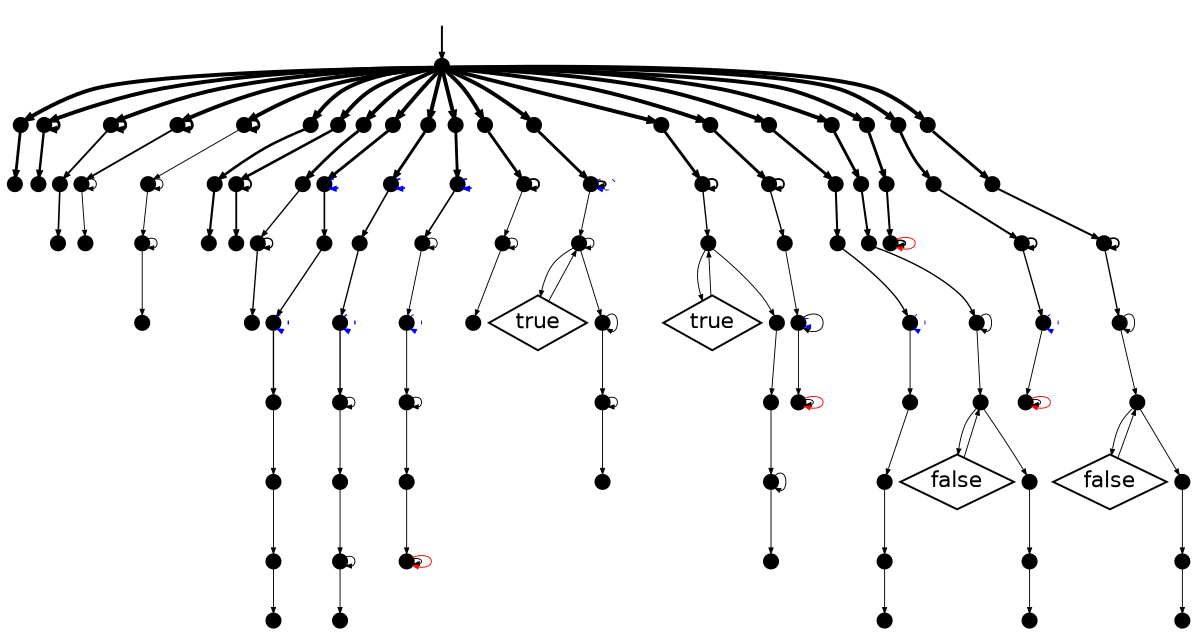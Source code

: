 digraph model {
  orientation = portrait;
  graph [ rankdir = "TB", ranksep="0.1", nodesep="0.05", size="8!" ];
  node [ fontname = "Helvetica", fontsize="6.0", shape="point", margin="0.01", height="0.1", width="0.5" ];
  edge [ fontname = "Helvetica", arrowsize=".3", arrowhead="normal", fontsize="6.0", margin="0.05" ];
None [shape=none, style=invis, width=0.1, height=0.1]
None->0
{rank = source; None}
0->1[penwidth="2.0043213737826426",label = "  "];1->2[penwidth="1.4313637641589874",label = "  "];0->3[penwidth="2.0043213737826426",label = "  "];3->3[penwidth="1.4313637641589874",label = "  "];3->4[penwidth="1.2304489213782739",label = "  "];0->5[penwidth="2.0043213737826426",label = "  "];5->5[penwidth="1.4313637641589874",label = "  "];5->6[penwidth="0.9542425094393249",label = "  "];6->7[penwidth="0.8450980400142568",label = "  "];0->8[penwidth="2.0043213737826426",label = "  "];8->8[penwidth="1.4313637641589874",label = "  "];8->9[penwidth="0.9542425094393249",label = "  "];9->9[penwidth="0.47712125471966244",label = "  "];9->10[penwidth="0.47712125471966244",label = "  "];0->11[penwidth="2.0043213737826426",label = "  "];11->11[penwidth="1.4313637641589874",label = "  "];11->12[penwidth="0.47712125471966244",label = "  "];12->12[penwidth="0.47712125471966244",label = "  "];12->13[penwidth="0.47712125471966244",label = "  "];13->13[penwidth="0.47712125471966244",label = "  "];13->14[penwidth="0.47712125471966244",label = "  "];0->15[penwidth="2.0043213737826426",label = "  "];15->16[penwidth="1.3222192947339193",label = "  "];16->17[penwidth="1.1139433523068367",label = "  "];0->18[penwidth="2.0043213737826426",label = "  "];18->19[penwidth="1.3222192947339193",label = "  "];19->19[penwidth="0.9542425094393249",label = "  "];19->20[penwidth="0.9542425094393249",label = "  "];0->21[penwidth="2.0043213737826426",label = "  "];21->22[penwidth="1.462397997898956",label = "  "];22->23[penwidth="0.6989700043360189",label = "  "];23->23[penwidth="0.6989700043360189",label = "  "];23->24[penwidth="0.6989700043360189",label = "  "];0->25[penwidth="2.0043213737826426",label = "  "];25->26[penwidth="1.462397997898956",label = "  "];26->26[style=dotted, color=blue,penwidth="0.8450980400142568",label = "  "];26->27[penwidth="0.8450980400142568",label = "  "];27->28[penwidth="0.6989700043360189",label = "  "];28->28[style=dotted, color=blue,penwidth="0.6989700043360189",label = "  "];28->29[penwidth="0.6989700043360189",label = "  "];29->30[penwidth="0.47712125471966244",label = "  "];30->31[penwidth="0.47712125471966244",label = "  "];31->32[penwidth="0.47712125471966244",label = "  "];0->33[penwidth="2.0043213737826426",label = "  "];33->34[penwidth="1.462397997898956",label = "  "];34->34[style=dotted, color=blue,penwidth="0.8450980400142568",label = "  "];34->35[penwidth="0.8450980400142568",label = "  "];35->36[penwidth="0.6989700043360189",label = "  "];36->36[style=dotted, color=blue,penwidth="0.6989700043360189",label = "  "];36->37[penwidth="0.6989700043360189",label = "  "];37->37[penwidth="0.47712125471966244",label = "  "];37->38[penwidth="0.47712125471966244",label = "  "];38->39[penwidth="0.47712125471966244",label = "  "];39->39[penwidth="0.47712125471966244",label = "  "];39->40[penwidth="0.47712125471966244",label = "  "];0->41[penwidth="2.0043213737826426",label = "  "];41->42[penwidth="1.462397997898956",label = "  "];42->42[style=dotted, color=blue,penwidth="0.8450980400142568",label = "  "];42->43[penwidth="0.8450980400142568",label = "  "];43->43[penwidth="0.47712125471966244",label = "  "];43->44[penwidth="0.47712125471966244",label = "  "];44->44[style=dotted, color=blue,penwidth="0.47712125471966244",label = "  "];44->45[penwidth="0.47712125471966244",label = "  "];45->45[penwidth="0.47712125471966244",label = "  "];45->46[penwidth="0.47712125471966244",label = "  "];46->47[penwidth="0.47712125471966244",label = "  "];47->47[penwidth="0.47712125471966244",label = "  "];47->47[color=red,penwidth="0.47712125471966244",label = "  "];0->48[penwidth="2.0043213737826426",label = "  "];48->49[penwidth="1.462397997898956",label = "  "];49->49[penwidth="0.9542425094393249",label = "  "];49->50[penwidth="0.47712125471966244",label = "  "];50->50[penwidth="0.47712125471966244",label = "  "];50->51[penwidth="0.47712125471966244",label = "  "];0->52[penwidth="2.0043213737826426",label = "  "];52->53[penwidth="1.462397997898956",label = "  "];53->53[penwidth="0.9542425094393249",label = "  "];53->53[style=dotted, color=blue,penwidth="0.47712125471966244",label = "  "];53->54[penwidth="0.47712125471966244",label = "  "];"7-54-54-0-0-true" [label="true" , shape=diamond, width=0.05, height=0.05, fontsize=11, xlabel=" "];
54->"7-54-54-0-0-true"[penwidth="0.47712125471966244",label = "  "];"7-54-54-0-0-true"->54[penwidth="0.47712125471966244",label = "  "];54->54[penwidth="0.47712125471966244",label = "  "];54->55[penwidth="0.47712125471966244",label = "  "];55->55[penwidth="0.47712125471966244",label = "  "];55->56[penwidth="0.47712125471966244",label = "  "];56->56[penwidth="0.47712125471966244",label = "  "];56->57[penwidth="0.47712125471966244",label = "  "];0->58[penwidth="2.0043213737826426",label = "  "];58->59[penwidth="1.462397997898956",label = "  "];59->59[penwidth="0.9542425094393249",label = "  "];59->60[penwidth="0.6989700043360189",label = "  "];"7-60-60-0-1-true" [label="true" , shape=diamond, width=0.05, height=0.05, fontsize=11, xlabel=" "];
60->"7-60-60-0-1-true"[penwidth="0.47712125471966244",label = "  "];"7-60-60-0-1-true"->60[penwidth="0.47712125471966244",label = "  "];60->61[penwidth="0.47712125471966244",label = "  "];61->62[penwidth="0.47712125471966244",label = "  "];62->63[penwidth="0.47712125471966244",label = "  "];63->63[penwidth="0.47712125471966244",label = "  "];63->64[penwidth="0.47712125471966244",label = "  "];0->65[penwidth="2.0043213737826426",label = "  "];65->66[penwidth="1.462397997898956",label = "  "];66->66[penwidth="0.9542425094393249",label = "  "];66->67[penwidth="0.6989700043360189",label = "  "];67->68[penwidth="0.47712125471966244",label = "  "];68->68[style=dotted, color=blue,penwidth="0.47712125471966244",label = "  "];68->68[penwidth="0.47712125471966244",label = "  "];68->69[penwidth="0.47712125471966244",label = "  "];69->69[penwidth="0.47712125471966244",label = "  "];69->69[color=red,penwidth="0.47712125471966244",label = "  "];0->70[penwidth="2.0043213737826426",label = "  "];70->71[penwidth="1.462397997898956",label = "  "];71->72[penwidth="1.0413926851582251",label = "  "];72->73[penwidth="0.6989700043360189",label = "  "];73->73[style=dotted, color=blue,penwidth="0.47712125471966244",label = "  "];73->74[penwidth="0.47712125471966244",label = "  "];74->75[penwidth="0.47712125471966244",label = "  "];75->76[penwidth="0.47712125471966244",label = "  "];76->77[penwidth="0.47712125471966244",label = "  "];0->78[penwidth="2.0043213737826426",label = "  "];78->79[penwidth="1.462397997898956",label = "  "];79->80[penwidth="1.0413926851582251",label = "  "];80->81[penwidth="0.6989700043360189",label = "  "];81->81[penwidth="0.47712125471966244",label = "  "];81->82[penwidth="0.47712125471966244",label = "  "];"7-82-82-0-2-false" [label="false" , shape=diamond, width=0.05, height=0.05, fontsize=11, xlabel=" "];
82->"7-82-82-0-2-false"[penwidth="0.47712125471966244",label = "  "];"7-82-82-0-2-false"->82[penwidth="0.47712125471966244",label = "  "];82->83[penwidth="0.47712125471966244",label = "  "];83->84[penwidth="0.47712125471966244",label = "  "];84->85[penwidth="0.47712125471966244",label = "  "];0->86[penwidth="2.0043213737826426",label = "  "];86->87[penwidth="1.462397997898956",label = "  "];87->88[penwidth="1.0413926851582251",label = "  "];88->88[penwidth="0.8450980400142568",label = "  "];88->88[color=red,penwidth="0.47712125471966244",label = "  "];0->89[penwidth="2.0043213737826426",label = "  "];89->90[penwidth="1.462397997898956",label = "  "];90->91[penwidth="1.0413926851582251",label = "  "];91->91[penwidth="0.8450980400142568",label = "  "];91->92[penwidth="0.6989700043360189",label = "  "];92->92[style=dotted, color=blue,penwidth="0.47712125471966244",label = "  "];92->93[penwidth="0.47712125471966244",label = "  "];93->93[penwidth="0.47712125471966244",label = "  "];93->93[color=red,penwidth="0.47712125471966244",label = "  "];0->94[penwidth="2.0043213737826426",label = "  "];94->95[penwidth="1.462397997898956",label = "  "];95->96[penwidth="1.0413926851582251",label = "  "];96->96[penwidth="0.8450980400142568",label = "  "];96->97[penwidth="0.6989700043360189",label = "  "];97->97[penwidth="0.47712125471966244",label = "  "];97->98[penwidth="0.47712125471966244",label = "  "];"7-98-98-0-3-false" [label="false" , shape=diamond, width=0.05, height=0.05, fontsize=11, xlabel=" "];
98->"7-98-98-0-3-false"[penwidth="0.47712125471966244",label = "  "];"7-98-98-0-3-false"->98[penwidth="0.47712125471966244",label = "  "];98->99[penwidth="0.47712125471966244",label = "  "];99->100[penwidth="0.47712125471966244",label = "  "];100->101[penwidth="0.47712125471966244",label = "  "];}
